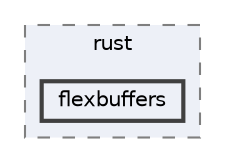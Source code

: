 digraph "flatbuffers/rust/flexbuffers"
{
 // LATEX_PDF_SIZE
  bgcolor="transparent";
  edge [fontname=Helvetica,fontsize=10,labelfontname=Helvetica,labelfontsize=10];
  node [fontname=Helvetica,fontsize=10,shape=box,height=0.2,width=0.4];
  compound=true
  subgraph clusterdir_3ba5f9101eb9002aaa9b8666e7d2074e {
    graph [ bgcolor="#edf0f7", pencolor="grey50", label="rust", fontname=Helvetica,fontsize=10 style="filled,dashed", URL="dir_3ba5f9101eb9002aaa9b8666e7d2074e.html",tooltip=""]
  dir_f3b7fa3bdc7acc0d6eceb61a5aab296f [label="flexbuffers", fillcolor="#edf0f7", color="grey25", style="filled,bold", URL="dir_f3b7fa3bdc7acc0d6eceb61a5aab296f.html",tooltip=""];
  }
}
